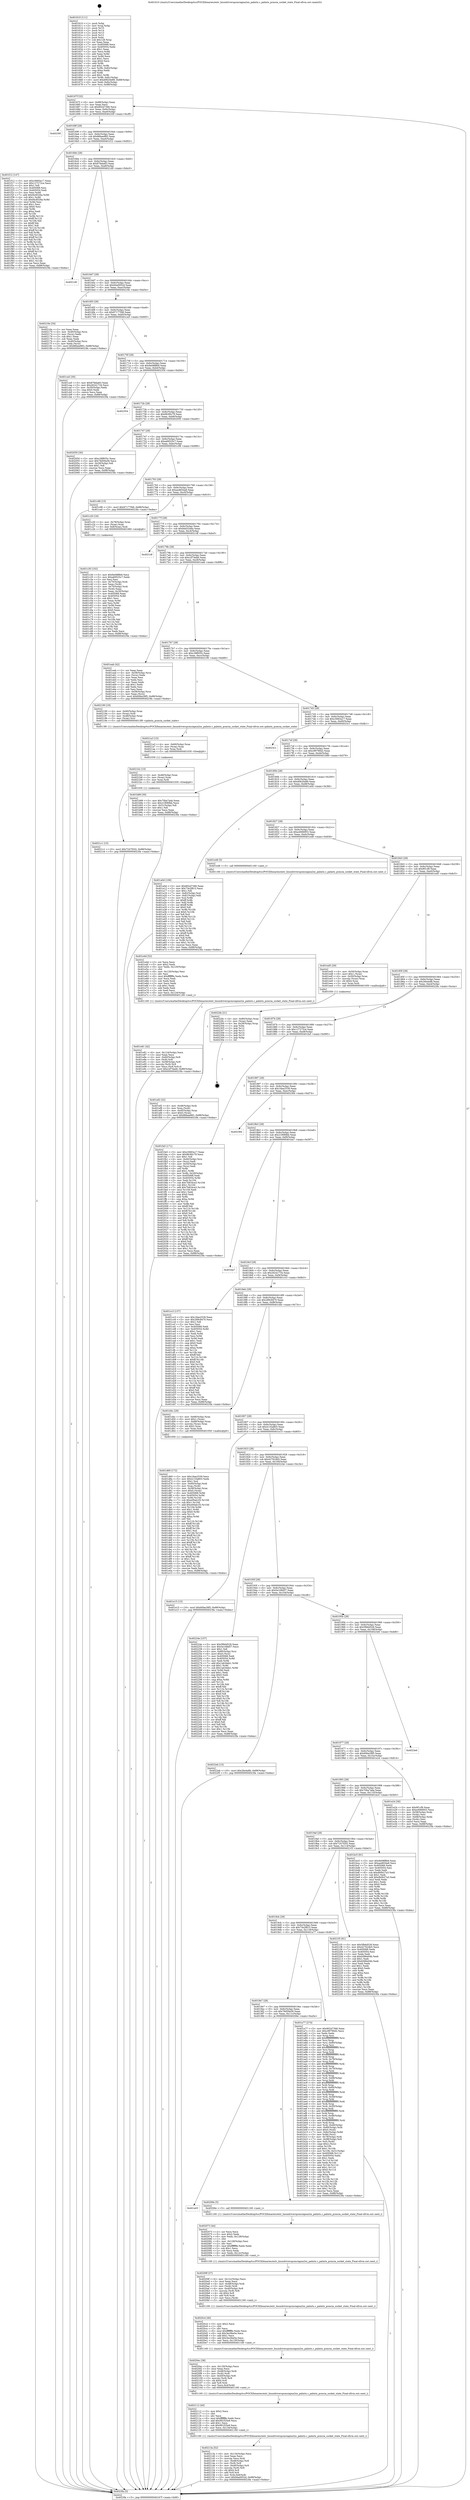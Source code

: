 digraph "0x401610" {
  label = "0x401610 (/mnt/c/Users/mathe/Desktop/tcc/POCII/binaries/extr_linuxdriverspcmciapxa2xx_palmtx.c_palmtx_pcmcia_socket_state_Final-ollvm.out::main(0))"
  labelloc = "t"
  node[shape=record]

  Entry [label="",width=0.3,height=0.3,shape=circle,fillcolor=black,style=filled]
  "0x40167f" [label="{
     0x40167f [32]\l
     | [instrs]\l
     &nbsp;&nbsp;0x40167f \<+6\>: mov -0x88(%rbp),%eax\l
     &nbsp;&nbsp;0x401685 \<+2\>: mov %eax,%ecx\l
     &nbsp;&nbsp;0x401687 \<+6\>: sub $0x802d7366,%ecx\l
     &nbsp;&nbsp;0x40168d \<+6\>: mov %eax,-0x9c(%rbp)\l
     &nbsp;&nbsp;0x401693 \<+6\>: mov %ecx,-0xa0(%rbp)\l
     &nbsp;&nbsp;0x401699 \<+6\>: je 000000000040230f \<main+0xcff\>\l
  }"]
  "0x40230f" [label="{
     0x40230f\l
  }", style=dashed]
  "0x40169f" [label="{
     0x40169f [28]\l
     | [instrs]\l
     &nbsp;&nbsp;0x40169f \<+5\>: jmp 00000000004016a4 \<main+0x94\>\l
     &nbsp;&nbsp;0x4016a4 \<+6\>: mov -0x9c(%rbp),%eax\l
     &nbsp;&nbsp;0x4016aa \<+5\>: sub $0x86bee883,%eax\l
     &nbsp;&nbsp;0x4016af \<+6\>: mov %eax,-0xa4(%rbp)\l
     &nbsp;&nbsp;0x4016b5 \<+6\>: je 0000000000401f12 \<main+0x902\>\l
  }"]
  Exit [label="",width=0.3,height=0.3,shape=circle,fillcolor=black,style=filled,peripheries=2]
  "0x401f12" [label="{
     0x401f12 [147]\l
     | [instrs]\l
     &nbsp;&nbsp;0x401f12 \<+5\>: mov $0xc5683a17,%eax\l
     &nbsp;&nbsp;0x401f17 \<+5\>: mov $0x127272ce,%ecx\l
     &nbsp;&nbsp;0x401f1c \<+2\>: mov $0x1,%dl\l
     &nbsp;&nbsp;0x401f1e \<+7\>: mov 0x405068,%esi\l
     &nbsp;&nbsp;0x401f25 \<+7\>: mov 0x405054,%edi\l
     &nbsp;&nbsp;0x401f2c \<+3\>: mov %esi,%r8d\l
     &nbsp;&nbsp;0x401f2f \<+7\>: add $0xf4c8526a,%r8d\l
     &nbsp;&nbsp;0x401f36 \<+4\>: sub $0x1,%r8d\l
     &nbsp;&nbsp;0x401f3a \<+7\>: sub $0xf4c8526a,%r8d\l
     &nbsp;&nbsp;0x401f41 \<+4\>: imul %r8d,%esi\l
     &nbsp;&nbsp;0x401f45 \<+3\>: and $0x1,%esi\l
     &nbsp;&nbsp;0x401f48 \<+3\>: cmp $0x0,%esi\l
     &nbsp;&nbsp;0x401f4b \<+4\>: sete %r9b\l
     &nbsp;&nbsp;0x401f4f \<+3\>: cmp $0xa,%edi\l
     &nbsp;&nbsp;0x401f52 \<+4\>: setl %r10b\l
     &nbsp;&nbsp;0x401f56 \<+3\>: mov %r9b,%r11b\l
     &nbsp;&nbsp;0x401f59 \<+4\>: xor $0xff,%r11b\l
     &nbsp;&nbsp;0x401f5d \<+3\>: mov %r10b,%bl\l
     &nbsp;&nbsp;0x401f60 \<+3\>: xor $0xff,%bl\l
     &nbsp;&nbsp;0x401f63 \<+3\>: xor $0x1,%dl\l
     &nbsp;&nbsp;0x401f66 \<+3\>: mov %r11b,%r14b\l
     &nbsp;&nbsp;0x401f69 \<+4\>: and $0xff,%r14b\l
     &nbsp;&nbsp;0x401f6d \<+3\>: and %dl,%r9b\l
     &nbsp;&nbsp;0x401f70 \<+3\>: mov %bl,%r15b\l
     &nbsp;&nbsp;0x401f73 \<+4\>: and $0xff,%r15b\l
     &nbsp;&nbsp;0x401f77 \<+3\>: and %dl,%r10b\l
     &nbsp;&nbsp;0x401f7a \<+3\>: or %r9b,%r14b\l
     &nbsp;&nbsp;0x401f7d \<+3\>: or %r10b,%r15b\l
     &nbsp;&nbsp;0x401f80 \<+3\>: xor %r15b,%r14b\l
     &nbsp;&nbsp;0x401f83 \<+3\>: or %bl,%r11b\l
     &nbsp;&nbsp;0x401f86 \<+4\>: xor $0xff,%r11b\l
     &nbsp;&nbsp;0x401f8a \<+3\>: or $0x1,%dl\l
     &nbsp;&nbsp;0x401f8d \<+3\>: and %dl,%r11b\l
     &nbsp;&nbsp;0x401f90 \<+3\>: or %r11b,%r14b\l
     &nbsp;&nbsp;0x401f93 \<+4\>: test $0x1,%r14b\l
     &nbsp;&nbsp;0x401f97 \<+3\>: cmovne %ecx,%eax\l
     &nbsp;&nbsp;0x401f9a \<+6\>: mov %eax,-0x88(%rbp)\l
     &nbsp;&nbsp;0x401fa0 \<+5\>: jmp 00000000004023fa \<main+0xdea\>\l
  }"]
  "0x4016bb" [label="{
     0x4016bb [28]\l
     | [instrs]\l
     &nbsp;&nbsp;0x4016bb \<+5\>: jmp 00000000004016c0 \<main+0xb0\>\l
     &nbsp;&nbsp;0x4016c0 \<+6\>: mov -0x9c(%rbp),%eax\l
     &nbsp;&nbsp;0x4016c6 \<+5\>: sub $0x87feba63,%eax\l
     &nbsp;&nbsp;0x4016cb \<+6\>: mov %eax,-0xa8(%rbp)\l
     &nbsp;&nbsp;0x4016d1 \<+6\>: je 00000000004021d0 \<main+0xbc0\>\l
  }"]
  "0x4021c1" [label="{
     0x4021c1 [15]\l
     | [instrs]\l
     &nbsp;&nbsp;0x4021c1 \<+10\>: movl $0x7247f202,-0x88(%rbp)\l
     &nbsp;&nbsp;0x4021cb \<+5\>: jmp 00000000004023fa \<main+0xdea\>\l
  }"]
  "0x4021d0" [label="{
     0x4021d0\l
  }", style=dashed]
  "0x4016d7" [label="{
     0x4016d7 [28]\l
     | [instrs]\l
     &nbsp;&nbsp;0x4016d7 \<+5\>: jmp 00000000004016dc \<main+0xcc\>\l
     &nbsp;&nbsp;0x4016dc \<+6\>: mov -0x9c(%rbp),%eax\l
     &nbsp;&nbsp;0x4016e2 \<+5\>: sub $0x94a0052d,%eax\l
     &nbsp;&nbsp;0x4016e7 \<+6\>: mov %eax,-0xac(%rbp)\l
     &nbsp;&nbsp;0x4016ed \<+6\>: je 000000000040216e \<main+0xb5e\>\l
  }"]
  "0x4021b2" [label="{
     0x4021b2 [15]\l
     | [instrs]\l
     &nbsp;&nbsp;0x4021b2 \<+4\>: mov -0x48(%rbp),%rax\l
     &nbsp;&nbsp;0x4021b6 \<+3\>: mov (%rax),%rax\l
     &nbsp;&nbsp;0x4021b9 \<+3\>: mov %rax,%rdi\l
     &nbsp;&nbsp;0x4021bc \<+5\>: call 0000000000401030 \<free@plt\>\l
     | [calls]\l
     &nbsp;&nbsp;0x401030 \{1\} (unknown)\l
  }"]
  "0x40216e" [label="{
     0x40216e [34]\l
     | [instrs]\l
     &nbsp;&nbsp;0x40216e \<+2\>: xor %eax,%eax\l
     &nbsp;&nbsp;0x402170 \<+4\>: mov -0x40(%rbp),%rcx\l
     &nbsp;&nbsp;0x402174 \<+2\>: mov (%rcx),%edx\l
     &nbsp;&nbsp;0x402176 \<+3\>: sub $0x1,%eax\l
     &nbsp;&nbsp;0x402179 \<+2\>: sub %eax,%edx\l
     &nbsp;&nbsp;0x40217b \<+4\>: mov -0x40(%rbp),%rcx\l
     &nbsp;&nbsp;0x40217f \<+2\>: mov %edx,(%rcx)\l
     &nbsp;&nbsp;0x402181 \<+10\>: movl $0x86bee883,-0x88(%rbp)\l
     &nbsp;&nbsp;0x40218b \<+5\>: jmp 00000000004023fa \<main+0xdea\>\l
  }"]
  "0x4016f3" [label="{
     0x4016f3 [28]\l
     | [instrs]\l
     &nbsp;&nbsp;0x4016f3 \<+5\>: jmp 00000000004016f8 \<main+0xe8\>\l
     &nbsp;&nbsp;0x4016f8 \<+6\>: mov -0x9c(%rbp),%eax\l
     &nbsp;&nbsp;0x4016fe \<+5\>: sub $0x97177f48,%eax\l
     &nbsp;&nbsp;0x401703 \<+6\>: mov %eax,-0xb0(%rbp)\l
     &nbsp;&nbsp;0x401709 \<+6\>: je 0000000000401ca5 \<main+0x695\>\l
  }"]
  "0x4021a3" [label="{
     0x4021a3 [15]\l
     | [instrs]\l
     &nbsp;&nbsp;0x4021a3 \<+4\>: mov -0x60(%rbp),%rax\l
     &nbsp;&nbsp;0x4021a7 \<+3\>: mov (%rax),%rax\l
     &nbsp;&nbsp;0x4021aa \<+3\>: mov %rax,%rdi\l
     &nbsp;&nbsp;0x4021ad \<+5\>: call 0000000000401030 \<free@plt\>\l
     | [calls]\l
     &nbsp;&nbsp;0x401030 \{1\} (unknown)\l
  }"]
  "0x401ca5" [label="{
     0x401ca5 [30]\l
     | [instrs]\l
     &nbsp;&nbsp;0x401ca5 \<+5\>: mov $0x87feba63,%eax\l
     &nbsp;&nbsp;0x401caa \<+5\>: mov $0x26241734,%ecx\l
     &nbsp;&nbsp;0x401caf \<+3\>: mov -0x30(%rbp),%edx\l
     &nbsp;&nbsp;0x401cb2 \<+3\>: cmp $0x0,%edx\l
     &nbsp;&nbsp;0x401cb5 \<+3\>: cmove %ecx,%eax\l
     &nbsp;&nbsp;0x401cb8 \<+6\>: mov %eax,-0x88(%rbp)\l
     &nbsp;&nbsp;0x401cbe \<+5\>: jmp 00000000004023fa \<main+0xdea\>\l
  }"]
  "0x40170f" [label="{
     0x40170f [28]\l
     | [instrs]\l
     &nbsp;&nbsp;0x40170f \<+5\>: jmp 0000000000401714 \<main+0x104\>\l
     &nbsp;&nbsp;0x401714 \<+6\>: mov -0x9c(%rbp),%eax\l
     &nbsp;&nbsp;0x40171a \<+5\>: sub $0x9e08f8b9,%eax\l
     &nbsp;&nbsp;0x40171f \<+6\>: mov %eax,-0xb4(%rbp)\l
     &nbsp;&nbsp;0x401725 \<+6\>: je 0000000000402354 \<main+0xd44\>\l
  }"]
  "0x40213a" [label="{
     0x40213a [52]\l
     | [instrs]\l
     &nbsp;&nbsp;0x40213a \<+6\>: mov -0x134(%rbp),%ecx\l
     &nbsp;&nbsp;0x402140 \<+3\>: imul %eax,%ecx\l
     &nbsp;&nbsp;0x402143 \<+3\>: movslq %ecx,%rdi\l
     &nbsp;&nbsp;0x402146 \<+4\>: mov -0x48(%rbp),%r8\l
     &nbsp;&nbsp;0x40214a \<+3\>: mov (%r8),%r8\l
     &nbsp;&nbsp;0x40214d \<+4\>: mov -0x40(%rbp),%r9\l
     &nbsp;&nbsp;0x402151 \<+3\>: movslq (%r9),%r9\l
     &nbsp;&nbsp;0x402154 \<+4\>: shl $0x4,%r9\l
     &nbsp;&nbsp;0x402158 \<+3\>: add %r9,%r8\l
     &nbsp;&nbsp;0x40215b \<+4\>: mov %rdi,0x8(%r8)\l
     &nbsp;&nbsp;0x40215f \<+10\>: movl $0x94a0052d,-0x88(%rbp)\l
     &nbsp;&nbsp;0x402169 \<+5\>: jmp 00000000004023fa \<main+0xdea\>\l
  }"]
  "0x402354" [label="{
     0x402354\l
  }", style=dashed]
  "0x40172b" [label="{
     0x40172b [28]\l
     | [instrs]\l
     &nbsp;&nbsp;0x40172b \<+5\>: jmp 0000000000401730 \<main+0x120\>\l
     &nbsp;&nbsp;0x401730 \<+6\>: mov -0x9c(%rbp),%eax\l
     &nbsp;&nbsp;0x401736 \<+5\>: sub $0x9fc90c79,%eax\l
     &nbsp;&nbsp;0x40173b \<+6\>: mov %eax,-0xb8(%rbp)\l
     &nbsp;&nbsp;0x401741 \<+6\>: je 0000000000402050 \<main+0xa40\>\l
  }"]
  "0x402112" [label="{
     0x402112 [40]\l
     | [instrs]\l
     &nbsp;&nbsp;0x402112 \<+5\>: mov $0x2,%ecx\l
     &nbsp;&nbsp;0x402117 \<+1\>: cltd\l
     &nbsp;&nbsp;0x402118 \<+2\>: idiv %ecx\l
     &nbsp;&nbsp;0x40211a \<+6\>: imul $0xfffffffe,%edx,%ecx\l
     &nbsp;&nbsp;0x402120 \<+6\>: add $0x991f25e8,%ecx\l
     &nbsp;&nbsp;0x402126 \<+3\>: add $0x1,%ecx\l
     &nbsp;&nbsp;0x402129 \<+6\>: sub $0x991f25e8,%ecx\l
     &nbsp;&nbsp;0x40212f \<+6\>: mov %ecx,-0x134(%rbp)\l
     &nbsp;&nbsp;0x402135 \<+5\>: call 0000000000401160 \<next_i\>\l
     | [calls]\l
     &nbsp;&nbsp;0x401160 \{1\} (/mnt/c/Users/mathe/Desktop/tcc/POCII/binaries/extr_linuxdriverspcmciapxa2xx_palmtx.c_palmtx_pcmcia_socket_state_Final-ollvm.out::next_i)\l
  }"]
  "0x402050" [label="{
     0x402050 [30]\l
     | [instrs]\l
     &nbsp;&nbsp;0x402050 \<+5\>: mov $0xc38f935c,%eax\l
     &nbsp;&nbsp;0x402055 \<+5\>: mov $0x78d59a56,%ecx\l
     &nbsp;&nbsp;0x40205a \<+3\>: mov -0x29(%rbp),%dl\l
     &nbsp;&nbsp;0x40205d \<+3\>: test $0x1,%dl\l
     &nbsp;&nbsp;0x402060 \<+3\>: cmovne %ecx,%eax\l
     &nbsp;&nbsp;0x402063 \<+6\>: mov %eax,-0x88(%rbp)\l
     &nbsp;&nbsp;0x402069 \<+5\>: jmp 00000000004023fa \<main+0xdea\>\l
  }"]
  "0x401747" [label="{
     0x401747 [28]\l
     | [instrs]\l
     &nbsp;&nbsp;0x401747 \<+5\>: jmp 000000000040174c \<main+0x13c\>\l
     &nbsp;&nbsp;0x40174c \<+6\>: mov -0x9c(%rbp),%eax\l
     &nbsp;&nbsp;0x401752 \<+5\>: sub $0xa69525c7,%eax\l
     &nbsp;&nbsp;0x401757 \<+6\>: mov %eax,-0xbc(%rbp)\l
     &nbsp;&nbsp;0x40175d \<+6\>: je 0000000000401c96 \<main+0x686\>\l
  }"]
  "0x4020ec" [label="{
     0x4020ec [38]\l
     | [instrs]\l
     &nbsp;&nbsp;0x4020ec \<+6\>: mov -0x130(%rbp),%ecx\l
     &nbsp;&nbsp;0x4020f2 \<+3\>: imul %eax,%ecx\l
     &nbsp;&nbsp;0x4020f5 \<+4\>: mov -0x48(%rbp),%rdi\l
     &nbsp;&nbsp;0x4020f9 \<+3\>: mov (%rdi),%rdi\l
     &nbsp;&nbsp;0x4020fc \<+4\>: mov -0x40(%rbp),%r8\l
     &nbsp;&nbsp;0x402100 \<+3\>: movslq (%r8),%r8\l
     &nbsp;&nbsp;0x402103 \<+4\>: shl $0x4,%r8\l
     &nbsp;&nbsp;0x402107 \<+3\>: add %r8,%rdi\l
     &nbsp;&nbsp;0x40210a \<+3\>: mov %ecx,0x4(%rdi)\l
     &nbsp;&nbsp;0x40210d \<+5\>: call 0000000000401160 \<next_i\>\l
     | [calls]\l
     &nbsp;&nbsp;0x401160 \{1\} (/mnt/c/Users/mathe/Desktop/tcc/POCII/binaries/extr_linuxdriverspcmciapxa2xx_palmtx.c_palmtx_pcmcia_socket_state_Final-ollvm.out::next_i)\l
  }"]
  "0x401c96" [label="{
     0x401c96 [15]\l
     | [instrs]\l
     &nbsp;&nbsp;0x401c96 \<+10\>: movl $0x97177f48,-0x88(%rbp)\l
     &nbsp;&nbsp;0x401ca0 \<+5\>: jmp 00000000004023fa \<main+0xdea\>\l
  }"]
  "0x401763" [label="{
     0x401763 [28]\l
     | [instrs]\l
     &nbsp;&nbsp;0x401763 \<+5\>: jmp 0000000000401768 \<main+0x158\>\l
     &nbsp;&nbsp;0x401768 \<+6\>: mov -0x9c(%rbp),%eax\l
     &nbsp;&nbsp;0x40176e \<+5\>: sub $0xaed654a8,%eax\l
     &nbsp;&nbsp;0x401773 \<+6\>: mov %eax,-0xc0(%rbp)\l
     &nbsp;&nbsp;0x401779 \<+6\>: je 0000000000401c20 \<main+0x610\>\l
  }"]
  "0x4020c4" [label="{
     0x4020c4 [40]\l
     | [instrs]\l
     &nbsp;&nbsp;0x4020c4 \<+5\>: mov $0x2,%ecx\l
     &nbsp;&nbsp;0x4020c9 \<+1\>: cltd\l
     &nbsp;&nbsp;0x4020ca \<+2\>: idiv %ecx\l
     &nbsp;&nbsp;0x4020cc \<+6\>: imul $0xfffffffe,%edx,%ecx\l
     &nbsp;&nbsp;0x4020d2 \<+6\>: sub $0x3ec0be5e,%ecx\l
     &nbsp;&nbsp;0x4020d8 \<+3\>: add $0x1,%ecx\l
     &nbsp;&nbsp;0x4020db \<+6\>: add $0x3ec0be5e,%ecx\l
     &nbsp;&nbsp;0x4020e1 \<+6\>: mov %ecx,-0x130(%rbp)\l
     &nbsp;&nbsp;0x4020e7 \<+5\>: call 0000000000401160 \<next_i\>\l
     | [calls]\l
     &nbsp;&nbsp;0x401160 \{1\} (/mnt/c/Users/mathe/Desktop/tcc/POCII/binaries/extr_linuxdriverspcmciapxa2xx_palmtx.c_palmtx_pcmcia_socket_state_Final-ollvm.out::next_i)\l
  }"]
  "0x401c20" [label="{
     0x401c20 [16]\l
     | [instrs]\l
     &nbsp;&nbsp;0x401c20 \<+4\>: mov -0x78(%rbp),%rax\l
     &nbsp;&nbsp;0x401c24 \<+3\>: mov (%rax),%rax\l
     &nbsp;&nbsp;0x401c27 \<+4\>: mov 0x8(%rax),%rdi\l
     &nbsp;&nbsp;0x401c2b \<+5\>: call 0000000000401060 \<atoi@plt\>\l
     | [calls]\l
     &nbsp;&nbsp;0x401060 \{1\} (unknown)\l
  }"]
  "0x40177f" [label="{
     0x40177f [28]\l
     | [instrs]\l
     &nbsp;&nbsp;0x40177f \<+5\>: jmp 0000000000401784 \<main+0x174\>\l
     &nbsp;&nbsp;0x401784 \<+6\>: mov -0x9c(%rbp),%eax\l
     &nbsp;&nbsp;0x40178a \<+5\>: sub $0xbbd32a6a,%eax\l
     &nbsp;&nbsp;0x40178f \<+6\>: mov %eax,-0xc4(%rbp)\l
     &nbsp;&nbsp;0x401795 \<+6\>: je 00000000004021df \<main+0xbcf\>\l
  }"]
  "0x40209f" [label="{
     0x40209f [37]\l
     | [instrs]\l
     &nbsp;&nbsp;0x40209f \<+6\>: mov -0x12c(%rbp),%ecx\l
     &nbsp;&nbsp;0x4020a5 \<+3\>: imul %eax,%ecx\l
     &nbsp;&nbsp;0x4020a8 \<+4\>: mov -0x48(%rbp),%rdi\l
     &nbsp;&nbsp;0x4020ac \<+3\>: mov (%rdi),%rdi\l
     &nbsp;&nbsp;0x4020af \<+4\>: mov -0x40(%rbp),%r8\l
     &nbsp;&nbsp;0x4020b3 \<+3\>: movslq (%r8),%r8\l
     &nbsp;&nbsp;0x4020b6 \<+4\>: shl $0x4,%r8\l
     &nbsp;&nbsp;0x4020ba \<+3\>: add %r8,%rdi\l
     &nbsp;&nbsp;0x4020bd \<+2\>: mov %ecx,(%rdi)\l
     &nbsp;&nbsp;0x4020bf \<+5\>: call 0000000000401160 \<next_i\>\l
     | [calls]\l
     &nbsp;&nbsp;0x401160 \{1\} (/mnt/c/Users/mathe/Desktop/tcc/POCII/binaries/extr_linuxdriverspcmciapxa2xx_palmtx.c_palmtx_pcmcia_socket_state_Final-ollvm.out::next_i)\l
  }"]
  "0x4021df" [label="{
     0x4021df\l
  }", style=dashed]
  "0x40179b" [label="{
     0x40179b [28]\l
     | [instrs]\l
     &nbsp;&nbsp;0x40179b \<+5\>: jmp 00000000004017a0 \<main+0x190\>\l
     &nbsp;&nbsp;0x4017a0 \<+6\>: mov -0x9c(%rbp),%eax\l
     &nbsp;&nbsp;0x4017a6 \<+5\>: sub $0xc2f74ab6,%eax\l
     &nbsp;&nbsp;0x4017ab \<+6\>: mov %eax,-0xc8(%rbp)\l
     &nbsp;&nbsp;0x4017b1 \<+6\>: je 0000000000401eab \<main+0x89b\>\l
  }"]
  "0x402073" [label="{
     0x402073 [44]\l
     | [instrs]\l
     &nbsp;&nbsp;0x402073 \<+2\>: xor %ecx,%ecx\l
     &nbsp;&nbsp;0x402075 \<+5\>: mov $0x2,%edx\l
     &nbsp;&nbsp;0x40207a \<+6\>: mov %edx,-0x128(%rbp)\l
     &nbsp;&nbsp;0x402080 \<+1\>: cltd\l
     &nbsp;&nbsp;0x402081 \<+6\>: mov -0x128(%rbp),%esi\l
     &nbsp;&nbsp;0x402087 \<+2\>: idiv %esi\l
     &nbsp;&nbsp;0x402089 \<+6\>: imul $0xfffffffe,%edx,%edx\l
     &nbsp;&nbsp;0x40208f \<+3\>: sub $0x1,%ecx\l
     &nbsp;&nbsp;0x402092 \<+2\>: sub %ecx,%edx\l
     &nbsp;&nbsp;0x402094 \<+6\>: mov %edx,-0x12c(%rbp)\l
     &nbsp;&nbsp;0x40209a \<+5\>: call 0000000000401160 \<next_i\>\l
     | [calls]\l
     &nbsp;&nbsp;0x401160 \{1\} (/mnt/c/Users/mathe/Desktop/tcc/POCII/binaries/extr_linuxdriverspcmciapxa2xx_palmtx.c_palmtx_pcmcia_socket_state_Final-ollvm.out::next_i)\l
  }"]
  "0x401eab" [label="{
     0x401eab [42]\l
     | [instrs]\l
     &nbsp;&nbsp;0x401eab \<+2\>: xor %eax,%eax\l
     &nbsp;&nbsp;0x401ead \<+4\>: mov -0x58(%rbp),%rcx\l
     &nbsp;&nbsp;0x401eb1 \<+2\>: mov (%rcx),%edx\l
     &nbsp;&nbsp;0x401eb3 \<+2\>: mov %eax,%esi\l
     &nbsp;&nbsp;0x401eb5 \<+2\>: sub %edx,%esi\l
     &nbsp;&nbsp;0x401eb7 \<+2\>: mov %eax,%edx\l
     &nbsp;&nbsp;0x401eb9 \<+3\>: sub $0x1,%edx\l
     &nbsp;&nbsp;0x401ebc \<+2\>: add %edx,%esi\l
     &nbsp;&nbsp;0x401ebe \<+2\>: sub %esi,%eax\l
     &nbsp;&nbsp;0x401ec0 \<+4\>: mov -0x58(%rbp),%rcx\l
     &nbsp;&nbsp;0x401ec4 \<+2\>: mov %eax,(%rcx)\l
     &nbsp;&nbsp;0x401ec6 \<+10\>: movl $0x60be28f5,-0x88(%rbp)\l
     &nbsp;&nbsp;0x401ed0 \<+5\>: jmp 00000000004023fa \<main+0xdea\>\l
  }"]
  "0x4017b7" [label="{
     0x4017b7 [28]\l
     | [instrs]\l
     &nbsp;&nbsp;0x4017b7 \<+5\>: jmp 00000000004017bc \<main+0x1ac\>\l
     &nbsp;&nbsp;0x4017bc \<+6\>: mov -0x9c(%rbp),%eax\l
     &nbsp;&nbsp;0x4017c2 \<+5\>: sub $0xc38f935c,%eax\l
     &nbsp;&nbsp;0x4017c7 \<+6\>: mov %eax,-0xcc(%rbp)\l
     &nbsp;&nbsp;0x4017cd \<+6\>: je 0000000000402190 \<main+0xb80\>\l
  }"]
  "0x401a03" [label="{
     0x401a03\l
  }", style=dashed]
  "0x402190" [label="{
     0x402190 [19]\l
     | [instrs]\l
     &nbsp;&nbsp;0x402190 \<+4\>: mov -0x60(%rbp),%rax\l
     &nbsp;&nbsp;0x402194 \<+3\>: mov (%rax),%rdi\l
     &nbsp;&nbsp;0x402197 \<+4\>: mov -0x48(%rbp),%rax\l
     &nbsp;&nbsp;0x40219b \<+3\>: mov (%rax),%rsi\l
     &nbsp;&nbsp;0x40219e \<+5\>: call 00000000004013f0 \<palmtx_pcmcia_socket_state\>\l
     | [calls]\l
     &nbsp;&nbsp;0x4013f0 \{1\} (/mnt/c/Users/mathe/Desktop/tcc/POCII/binaries/extr_linuxdriverspcmciapxa2xx_palmtx.c_palmtx_pcmcia_socket_state_Final-ollvm.out::palmtx_pcmcia_socket_state)\l
  }"]
  "0x4017d3" [label="{
     0x4017d3 [28]\l
     | [instrs]\l
     &nbsp;&nbsp;0x4017d3 \<+5\>: jmp 00000000004017d8 \<main+0x1c8\>\l
     &nbsp;&nbsp;0x4017d8 \<+6\>: mov -0x9c(%rbp),%eax\l
     &nbsp;&nbsp;0x4017de \<+5\>: sub $0xc5683a17,%eax\l
     &nbsp;&nbsp;0x4017e3 \<+6\>: mov %eax,-0xd0(%rbp)\l
     &nbsp;&nbsp;0x4017e9 \<+6\>: je 00000000004023c1 \<main+0xdb1\>\l
  }"]
  "0x40206e" [label="{
     0x40206e [5]\l
     | [instrs]\l
     &nbsp;&nbsp;0x40206e \<+5\>: call 0000000000401160 \<next_i\>\l
     | [calls]\l
     &nbsp;&nbsp;0x401160 \{1\} (/mnt/c/Users/mathe/Desktop/tcc/POCII/binaries/extr_linuxdriverspcmciapxa2xx_palmtx.c_palmtx_pcmcia_socket_state_Final-ollvm.out::next_i)\l
  }"]
  "0x4023c1" [label="{
     0x4023c1\l
  }", style=dashed]
  "0x4017ef" [label="{
     0x4017ef [28]\l
     | [instrs]\l
     &nbsp;&nbsp;0x4017ef \<+5\>: jmp 00000000004017f4 \<main+0x1e4\>\l
     &nbsp;&nbsp;0x4017f4 \<+6\>: mov -0x9c(%rbp),%eax\l
     &nbsp;&nbsp;0x4017fa \<+5\>: sub $0xc99790d2,%eax\l
     &nbsp;&nbsp;0x4017ff \<+6\>: mov %eax,-0xd4(%rbp)\l
     &nbsp;&nbsp;0x401805 \<+6\>: je 0000000000401b89 \<main+0x579\>\l
  }"]
  "0x401ef2" [label="{
     0x401ef2 [32]\l
     | [instrs]\l
     &nbsp;&nbsp;0x401ef2 \<+4\>: mov -0x48(%rbp),%rdi\l
     &nbsp;&nbsp;0x401ef6 \<+3\>: mov %rax,(%rdi)\l
     &nbsp;&nbsp;0x401ef9 \<+4\>: mov -0x40(%rbp),%rax\l
     &nbsp;&nbsp;0x401efd \<+6\>: movl $0x0,(%rax)\l
     &nbsp;&nbsp;0x401f03 \<+10\>: movl $0x86bee883,-0x88(%rbp)\l
     &nbsp;&nbsp;0x401f0d \<+5\>: jmp 00000000004023fa \<main+0xdea\>\l
  }"]
  "0x401b89" [label="{
     0x401b89 [30]\l
     | [instrs]\l
     &nbsp;&nbsp;0x401b89 \<+5\>: mov $0x70ba7ada,%eax\l
     &nbsp;&nbsp;0x401b8e \<+5\>: mov $0x21f089bb,%ecx\l
     &nbsp;&nbsp;0x401b93 \<+3\>: mov -0x31(%rbp),%dl\l
     &nbsp;&nbsp;0x401b96 \<+3\>: test $0x1,%dl\l
     &nbsp;&nbsp;0x401b99 \<+3\>: cmovne %ecx,%eax\l
     &nbsp;&nbsp;0x401b9c \<+6\>: mov %eax,-0x88(%rbp)\l
     &nbsp;&nbsp;0x401ba2 \<+5\>: jmp 00000000004023fa \<main+0xdea\>\l
  }"]
  "0x40180b" [label="{
     0x40180b [28]\l
     | [instrs]\l
     &nbsp;&nbsp;0x40180b \<+5\>: jmp 0000000000401810 \<main+0x200\>\l
     &nbsp;&nbsp;0x401810 \<+6\>: mov -0x9c(%rbp),%eax\l
     &nbsp;&nbsp;0x401816 \<+5\>: sub $0xd0620e89,%eax\l
     &nbsp;&nbsp;0x40181b \<+6\>: mov %eax,-0xd8(%rbp)\l
     &nbsp;&nbsp;0x401821 \<+6\>: je 0000000000401a0d \<main+0x3fd\>\l
  }"]
  "0x401e81" [label="{
     0x401e81 [42]\l
     | [instrs]\l
     &nbsp;&nbsp;0x401e81 \<+6\>: mov -0x124(%rbp),%ecx\l
     &nbsp;&nbsp;0x401e87 \<+3\>: imul %eax,%ecx\l
     &nbsp;&nbsp;0x401e8a \<+4\>: mov -0x60(%rbp),%r8\l
     &nbsp;&nbsp;0x401e8e \<+3\>: mov (%r8),%r8\l
     &nbsp;&nbsp;0x401e91 \<+4\>: mov -0x58(%rbp),%r9\l
     &nbsp;&nbsp;0x401e95 \<+3\>: movslq (%r9),%r9\l
     &nbsp;&nbsp;0x401e98 \<+4\>: mov %ecx,(%r8,%r9,4)\l
     &nbsp;&nbsp;0x401e9c \<+10\>: movl $0xc2f74ab6,-0x88(%rbp)\l
     &nbsp;&nbsp;0x401ea6 \<+5\>: jmp 00000000004023fa \<main+0xdea\>\l
  }"]
  "0x401a0d" [label="{
     0x401a0d [106]\l
     | [instrs]\l
     &nbsp;&nbsp;0x401a0d \<+5\>: mov $0x802d7366,%eax\l
     &nbsp;&nbsp;0x401a12 \<+5\>: mov $0x73e2f815,%ecx\l
     &nbsp;&nbsp;0x401a17 \<+2\>: mov $0x1,%dl\l
     &nbsp;&nbsp;0x401a19 \<+7\>: mov -0x82(%rbp),%sil\l
     &nbsp;&nbsp;0x401a20 \<+7\>: mov -0x81(%rbp),%dil\l
     &nbsp;&nbsp;0x401a27 \<+3\>: mov %sil,%r8b\l
     &nbsp;&nbsp;0x401a2a \<+4\>: xor $0xff,%r8b\l
     &nbsp;&nbsp;0x401a2e \<+3\>: mov %dil,%r9b\l
     &nbsp;&nbsp;0x401a31 \<+4\>: xor $0xff,%r9b\l
     &nbsp;&nbsp;0x401a35 \<+3\>: xor $0x0,%dl\l
     &nbsp;&nbsp;0x401a38 \<+3\>: mov %r8b,%r10b\l
     &nbsp;&nbsp;0x401a3b \<+4\>: and $0x0,%r10b\l
     &nbsp;&nbsp;0x401a3f \<+3\>: and %dl,%sil\l
     &nbsp;&nbsp;0x401a42 \<+3\>: mov %r9b,%r11b\l
     &nbsp;&nbsp;0x401a45 \<+4\>: and $0x0,%r11b\l
     &nbsp;&nbsp;0x401a49 \<+3\>: and %dl,%dil\l
     &nbsp;&nbsp;0x401a4c \<+3\>: or %sil,%r10b\l
     &nbsp;&nbsp;0x401a4f \<+3\>: or %dil,%r11b\l
     &nbsp;&nbsp;0x401a52 \<+3\>: xor %r11b,%r10b\l
     &nbsp;&nbsp;0x401a55 \<+3\>: or %r9b,%r8b\l
     &nbsp;&nbsp;0x401a58 \<+4\>: xor $0xff,%r8b\l
     &nbsp;&nbsp;0x401a5c \<+3\>: or $0x0,%dl\l
     &nbsp;&nbsp;0x401a5f \<+3\>: and %dl,%r8b\l
     &nbsp;&nbsp;0x401a62 \<+3\>: or %r8b,%r10b\l
     &nbsp;&nbsp;0x401a65 \<+4\>: test $0x1,%r10b\l
     &nbsp;&nbsp;0x401a69 \<+3\>: cmovne %ecx,%eax\l
     &nbsp;&nbsp;0x401a6c \<+6\>: mov %eax,-0x88(%rbp)\l
     &nbsp;&nbsp;0x401a72 \<+5\>: jmp 00000000004023fa \<main+0xdea\>\l
  }"]
  "0x401827" [label="{
     0x401827 [28]\l
     | [instrs]\l
     &nbsp;&nbsp;0x401827 \<+5\>: jmp 000000000040182c \<main+0x21c\>\l
     &nbsp;&nbsp;0x40182c \<+6\>: mov -0x9c(%rbp),%eax\l
     &nbsp;&nbsp;0x401832 \<+5\>: sub $0xe4066953,%eax\l
     &nbsp;&nbsp;0x401837 \<+6\>: mov %eax,-0xdc(%rbp)\l
     &nbsp;&nbsp;0x40183d \<+6\>: je 0000000000401e48 \<main+0x838\>\l
  }"]
  "0x4023fa" [label="{
     0x4023fa [5]\l
     | [instrs]\l
     &nbsp;&nbsp;0x4023fa \<+5\>: jmp 000000000040167f \<main+0x6f\>\l
  }"]
  "0x401610" [label="{
     0x401610 [111]\l
     | [instrs]\l
     &nbsp;&nbsp;0x401610 \<+1\>: push %rbp\l
     &nbsp;&nbsp;0x401611 \<+3\>: mov %rsp,%rbp\l
     &nbsp;&nbsp;0x401614 \<+2\>: push %r15\l
     &nbsp;&nbsp;0x401616 \<+2\>: push %r14\l
     &nbsp;&nbsp;0x401618 \<+2\>: push %r13\l
     &nbsp;&nbsp;0x40161a \<+2\>: push %r12\l
     &nbsp;&nbsp;0x40161c \<+1\>: push %rbx\l
     &nbsp;&nbsp;0x40161d \<+7\>: sub $0x128,%rsp\l
     &nbsp;&nbsp;0x401624 \<+2\>: xor %eax,%eax\l
     &nbsp;&nbsp;0x401626 \<+7\>: mov 0x405068,%ecx\l
     &nbsp;&nbsp;0x40162d \<+7\>: mov 0x405054,%edx\l
     &nbsp;&nbsp;0x401634 \<+3\>: sub $0x1,%eax\l
     &nbsp;&nbsp;0x401637 \<+3\>: mov %ecx,%r8d\l
     &nbsp;&nbsp;0x40163a \<+3\>: add %eax,%r8d\l
     &nbsp;&nbsp;0x40163d \<+4\>: imul %r8d,%ecx\l
     &nbsp;&nbsp;0x401641 \<+3\>: and $0x1,%ecx\l
     &nbsp;&nbsp;0x401644 \<+3\>: cmp $0x0,%ecx\l
     &nbsp;&nbsp;0x401647 \<+4\>: sete %r9b\l
     &nbsp;&nbsp;0x40164b \<+4\>: and $0x1,%r9b\l
     &nbsp;&nbsp;0x40164f \<+7\>: mov %r9b,-0x82(%rbp)\l
     &nbsp;&nbsp;0x401656 \<+3\>: cmp $0xa,%edx\l
     &nbsp;&nbsp;0x401659 \<+4\>: setl %r9b\l
     &nbsp;&nbsp;0x40165d \<+4\>: and $0x1,%r9b\l
     &nbsp;&nbsp;0x401661 \<+7\>: mov %r9b,-0x81(%rbp)\l
     &nbsp;&nbsp;0x401668 \<+10\>: movl $0xd0620e89,-0x88(%rbp)\l
     &nbsp;&nbsp;0x401672 \<+6\>: mov %edi,-0x8c(%rbp)\l
     &nbsp;&nbsp;0x401678 \<+7\>: mov %rsi,-0x98(%rbp)\l
  }"]
  "0x401e4d" [label="{
     0x401e4d [52]\l
     | [instrs]\l
     &nbsp;&nbsp;0x401e4d \<+2\>: xor %ecx,%ecx\l
     &nbsp;&nbsp;0x401e4f \<+5\>: mov $0x2,%edx\l
     &nbsp;&nbsp;0x401e54 \<+6\>: mov %edx,-0x120(%rbp)\l
     &nbsp;&nbsp;0x401e5a \<+1\>: cltd\l
     &nbsp;&nbsp;0x401e5b \<+6\>: mov -0x120(%rbp),%esi\l
     &nbsp;&nbsp;0x401e61 \<+2\>: idiv %esi\l
     &nbsp;&nbsp;0x401e63 \<+6\>: imul $0xfffffffe,%edx,%edx\l
     &nbsp;&nbsp;0x401e69 \<+2\>: mov %ecx,%edi\l
     &nbsp;&nbsp;0x401e6b \<+2\>: sub %edx,%edi\l
     &nbsp;&nbsp;0x401e6d \<+2\>: mov %ecx,%edx\l
     &nbsp;&nbsp;0x401e6f \<+3\>: sub $0x1,%edx\l
     &nbsp;&nbsp;0x401e72 \<+2\>: add %edx,%edi\l
     &nbsp;&nbsp;0x401e74 \<+2\>: sub %edi,%ecx\l
     &nbsp;&nbsp;0x401e76 \<+6\>: mov %ecx,-0x124(%rbp)\l
     &nbsp;&nbsp;0x401e7c \<+5\>: call 0000000000401160 \<next_i\>\l
     | [calls]\l
     &nbsp;&nbsp;0x401160 \{1\} (/mnt/c/Users/mathe/Desktop/tcc/POCII/binaries/extr_linuxdriverspcmciapxa2xx_palmtx.c_palmtx_pcmcia_socket_state_Final-ollvm.out::next_i)\l
  }"]
  "0x401e48" [label="{
     0x401e48 [5]\l
     | [instrs]\l
     &nbsp;&nbsp;0x401e48 \<+5\>: call 0000000000401160 \<next_i\>\l
     | [calls]\l
     &nbsp;&nbsp;0x401160 \{1\} (/mnt/c/Users/mathe/Desktop/tcc/POCII/binaries/extr_linuxdriverspcmciapxa2xx_palmtx.c_palmtx_pcmcia_socket_state_Final-ollvm.out::next_i)\l
  }"]
  "0x401843" [label="{
     0x401843 [28]\l
     | [instrs]\l
     &nbsp;&nbsp;0x401843 \<+5\>: jmp 0000000000401848 \<main+0x238\>\l
     &nbsp;&nbsp;0x401848 \<+6\>: mov -0x9c(%rbp),%eax\l
     &nbsp;&nbsp;0x40184e \<+5\>: sub $0x9f1cf9,%eax\l
     &nbsp;&nbsp;0x401853 \<+6\>: mov %eax,-0xe0(%rbp)\l
     &nbsp;&nbsp;0x401859 \<+6\>: je 0000000000401ed5 \<main+0x8c5\>\l
  }"]
  "0x401d69" [label="{
     0x401d69 [172]\l
     | [instrs]\l
     &nbsp;&nbsp;0x401d69 \<+5\>: mov $0x18ae2539,%ecx\l
     &nbsp;&nbsp;0x401d6e \<+5\>: mov $0x4133a803,%edx\l
     &nbsp;&nbsp;0x401d73 \<+3\>: mov $0x1,%sil\l
     &nbsp;&nbsp;0x401d76 \<+4\>: mov -0x60(%rbp),%rdi\l
     &nbsp;&nbsp;0x401d7a \<+3\>: mov %rax,(%rdi)\l
     &nbsp;&nbsp;0x401d7d \<+4\>: mov -0x58(%rbp),%rax\l
     &nbsp;&nbsp;0x401d81 \<+6\>: movl $0x0,(%rax)\l
     &nbsp;&nbsp;0x401d87 \<+8\>: mov 0x405068,%r8d\l
     &nbsp;&nbsp;0x401d8f \<+8\>: mov 0x405054,%r9d\l
     &nbsp;&nbsp;0x401d97 \<+3\>: mov %r8d,%r10d\l
     &nbsp;&nbsp;0x401d9a \<+7\>: sub $0xe00ab1f3,%r10d\l
     &nbsp;&nbsp;0x401da1 \<+4\>: sub $0x1,%r10d\l
     &nbsp;&nbsp;0x401da5 \<+7\>: add $0xe00ab1f3,%r10d\l
     &nbsp;&nbsp;0x401dac \<+4\>: imul %r10d,%r8d\l
     &nbsp;&nbsp;0x401db0 \<+4\>: and $0x1,%r8d\l
     &nbsp;&nbsp;0x401db4 \<+4\>: cmp $0x0,%r8d\l
     &nbsp;&nbsp;0x401db8 \<+4\>: sete %r11b\l
     &nbsp;&nbsp;0x401dbc \<+4\>: cmp $0xa,%r9d\l
     &nbsp;&nbsp;0x401dc0 \<+3\>: setl %bl\l
     &nbsp;&nbsp;0x401dc3 \<+3\>: mov %r11b,%r14b\l
     &nbsp;&nbsp;0x401dc6 \<+4\>: xor $0xff,%r14b\l
     &nbsp;&nbsp;0x401dca \<+3\>: mov %bl,%r15b\l
     &nbsp;&nbsp;0x401dcd \<+4\>: xor $0xff,%r15b\l
     &nbsp;&nbsp;0x401dd1 \<+4\>: xor $0x1,%sil\l
     &nbsp;&nbsp;0x401dd5 \<+3\>: mov %r14b,%r12b\l
     &nbsp;&nbsp;0x401dd8 \<+4\>: and $0xff,%r12b\l
     &nbsp;&nbsp;0x401ddc \<+3\>: and %sil,%r11b\l
     &nbsp;&nbsp;0x401ddf \<+3\>: mov %r15b,%r13b\l
     &nbsp;&nbsp;0x401de2 \<+4\>: and $0xff,%r13b\l
     &nbsp;&nbsp;0x401de6 \<+3\>: and %sil,%bl\l
     &nbsp;&nbsp;0x401de9 \<+3\>: or %r11b,%r12b\l
     &nbsp;&nbsp;0x401dec \<+3\>: or %bl,%r13b\l
     &nbsp;&nbsp;0x401def \<+3\>: xor %r13b,%r12b\l
     &nbsp;&nbsp;0x401df2 \<+3\>: or %r15b,%r14b\l
     &nbsp;&nbsp;0x401df5 \<+4\>: xor $0xff,%r14b\l
     &nbsp;&nbsp;0x401df9 \<+4\>: or $0x1,%sil\l
     &nbsp;&nbsp;0x401dfd \<+3\>: and %sil,%r14b\l
     &nbsp;&nbsp;0x401e00 \<+3\>: or %r14b,%r12b\l
     &nbsp;&nbsp;0x401e03 \<+4\>: test $0x1,%r12b\l
     &nbsp;&nbsp;0x401e07 \<+3\>: cmovne %edx,%ecx\l
     &nbsp;&nbsp;0x401e0a \<+6\>: mov %ecx,-0x88(%rbp)\l
     &nbsp;&nbsp;0x401e10 \<+5\>: jmp 00000000004023fa \<main+0xdea\>\l
  }"]
  "0x401ed5" [label="{
     0x401ed5 [29]\l
     | [instrs]\l
     &nbsp;&nbsp;0x401ed5 \<+4\>: mov -0x50(%rbp),%rax\l
     &nbsp;&nbsp;0x401ed9 \<+6\>: movl $0x1,(%rax)\l
     &nbsp;&nbsp;0x401edf \<+4\>: mov -0x50(%rbp),%rax\l
     &nbsp;&nbsp;0x401ee3 \<+3\>: movslq (%rax),%rax\l
     &nbsp;&nbsp;0x401ee6 \<+4\>: shl $0x4,%rax\l
     &nbsp;&nbsp;0x401eea \<+3\>: mov %rax,%rdi\l
     &nbsp;&nbsp;0x401eed \<+5\>: call 0000000000401050 \<malloc@plt\>\l
     | [calls]\l
     &nbsp;&nbsp;0x401050 \{1\} (unknown)\l
  }"]
  "0x40185f" [label="{
     0x40185f [28]\l
     | [instrs]\l
     &nbsp;&nbsp;0x40185f \<+5\>: jmp 0000000000401864 \<main+0x254\>\l
     &nbsp;&nbsp;0x401864 \<+6\>: mov -0x9c(%rbp),%eax\l
     &nbsp;&nbsp;0x40186a \<+5\>: sub $0x26e4a8b,%eax\l
     &nbsp;&nbsp;0x40186f \<+6\>: mov %eax,-0xe4(%rbp)\l
     &nbsp;&nbsp;0x401875 \<+6\>: je 00000000004022fa \<main+0xcea\>\l
  }"]
  "0x401c30" [label="{
     0x401c30 [102]\l
     | [instrs]\l
     &nbsp;&nbsp;0x401c30 \<+5\>: mov $0x9e08f8b9,%ecx\l
     &nbsp;&nbsp;0x401c35 \<+5\>: mov $0xa69525c7,%edx\l
     &nbsp;&nbsp;0x401c3a \<+2\>: xor %esi,%esi\l
     &nbsp;&nbsp;0x401c3c \<+4\>: mov -0x70(%rbp),%rdi\l
     &nbsp;&nbsp;0x401c40 \<+2\>: mov %eax,(%rdi)\l
     &nbsp;&nbsp;0x401c42 \<+4\>: mov -0x70(%rbp),%rdi\l
     &nbsp;&nbsp;0x401c46 \<+2\>: mov (%rdi),%eax\l
     &nbsp;&nbsp;0x401c48 \<+3\>: mov %eax,-0x30(%rbp)\l
     &nbsp;&nbsp;0x401c4b \<+7\>: mov 0x405068,%eax\l
     &nbsp;&nbsp;0x401c52 \<+8\>: mov 0x405054,%r8d\l
     &nbsp;&nbsp;0x401c5a \<+3\>: sub $0x1,%esi\l
     &nbsp;&nbsp;0x401c5d \<+3\>: mov %eax,%r9d\l
     &nbsp;&nbsp;0x401c60 \<+3\>: add %esi,%r9d\l
     &nbsp;&nbsp;0x401c63 \<+4\>: imul %r9d,%eax\l
     &nbsp;&nbsp;0x401c67 \<+3\>: and $0x1,%eax\l
     &nbsp;&nbsp;0x401c6a \<+3\>: cmp $0x0,%eax\l
     &nbsp;&nbsp;0x401c6d \<+4\>: sete %r10b\l
     &nbsp;&nbsp;0x401c71 \<+4\>: cmp $0xa,%r8d\l
     &nbsp;&nbsp;0x401c75 \<+4\>: setl %r11b\l
     &nbsp;&nbsp;0x401c79 \<+3\>: mov %r10b,%bl\l
     &nbsp;&nbsp;0x401c7c \<+3\>: and %r11b,%bl\l
     &nbsp;&nbsp;0x401c7f \<+3\>: xor %r11b,%r10b\l
     &nbsp;&nbsp;0x401c82 \<+3\>: or %r10b,%bl\l
     &nbsp;&nbsp;0x401c85 \<+3\>: test $0x1,%bl\l
     &nbsp;&nbsp;0x401c88 \<+3\>: cmovne %edx,%ecx\l
     &nbsp;&nbsp;0x401c8b \<+6\>: mov %ecx,-0x88(%rbp)\l
     &nbsp;&nbsp;0x401c91 \<+5\>: jmp 00000000004023fa \<main+0xdea\>\l
  }"]
  "0x4022fa" [label="{
     0x4022fa [21]\l
     | [instrs]\l
     &nbsp;&nbsp;0x4022fa \<+4\>: mov -0x80(%rbp),%rax\l
     &nbsp;&nbsp;0x4022fe \<+2\>: mov (%rax),%eax\l
     &nbsp;&nbsp;0x402300 \<+4\>: lea -0x28(%rbp),%rsp\l
     &nbsp;&nbsp;0x402304 \<+1\>: pop %rbx\l
     &nbsp;&nbsp;0x402305 \<+2\>: pop %r12\l
     &nbsp;&nbsp;0x402307 \<+2\>: pop %r13\l
     &nbsp;&nbsp;0x402309 \<+2\>: pop %r14\l
     &nbsp;&nbsp;0x40230b \<+2\>: pop %r15\l
     &nbsp;&nbsp;0x40230d \<+1\>: pop %rbp\l
     &nbsp;&nbsp;0x40230e \<+1\>: ret\l
  }"]
  "0x40187b" [label="{
     0x40187b [28]\l
     | [instrs]\l
     &nbsp;&nbsp;0x40187b \<+5\>: jmp 0000000000401880 \<main+0x270\>\l
     &nbsp;&nbsp;0x401880 \<+6\>: mov -0x9c(%rbp),%eax\l
     &nbsp;&nbsp;0x401886 \<+5\>: sub $0x127272ce,%eax\l
     &nbsp;&nbsp;0x40188b \<+6\>: mov %eax,-0xe8(%rbp)\l
     &nbsp;&nbsp;0x401891 \<+6\>: je 0000000000401fa5 \<main+0x995\>\l
  }"]
  "0x4019e7" [label="{
     0x4019e7 [28]\l
     | [instrs]\l
     &nbsp;&nbsp;0x4019e7 \<+5\>: jmp 00000000004019ec \<main+0x3dc\>\l
     &nbsp;&nbsp;0x4019ec \<+6\>: mov -0x9c(%rbp),%eax\l
     &nbsp;&nbsp;0x4019f2 \<+5\>: sub $0x78d59a56,%eax\l
     &nbsp;&nbsp;0x4019f7 \<+6\>: mov %eax,-0x11c(%rbp)\l
     &nbsp;&nbsp;0x4019fd \<+6\>: je 000000000040206e \<main+0xa5e\>\l
  }"]
  "0x401fa5" [label="{
     0x401fa5 [171]\l
     | [instrs]\l
     &nbsp;&nbsp;0x401fa5 \<+5\>: mov $0xc5683a17,%eax\l
     &nbsp;&nbsp;0x401faa \<+5\>: mov $0x9fc90c79,%ecx\l
     &nbsp;&nbsp;0x401faf \<+2\>: mov $0x1,%dl\l
     &nbsp;&nbsp;0x401fb1 \<+4\>: mov -0x40(%rbp),%rsi\l
     &nbsp;&nbsp;0x401fb5 \<+2\>: mov (%rsi),%edi\l
     &nbsp;&nbsp;0x401fb7 \<+4\>: mov -0x50(%rbp),%rsi\l
     &nbsp;&nbsp;0x401fbb \<+2\>: cmp (%rsi),%edi\l
     &nbsp;&nbsp;0x401fbd \<+4\>: setl %r8b\l
     &nbsp;&nbsp;0x401fc1 \<+4\>: and $0x1,%r8b\l
     &nbsp;&nbsp;0x401fc5 \<+4\>: mov %r8b,-0x29(%rbp)\l
     &nbsp;&nbsp;0x401fc9 \<+7\>: mov 0x405068,%edi\l
     &nbsp;&nbsp;0x401fd0 \<+8\>: mov 0x405054,%r9d\l
     &nbsp;&nbsp;0x401fd8 \<+3\>: mov %edi,%r10d\l
     &nbsp;&nbsp;0x401fdb \<+7\>: sub $0x7b834ce3,%r10d\l
     &nbsp;&nbsp;0x401fe2 \<+4\>: sub $0x1,%r10d\l
     &nbsp;&nbsp;0x401fe6 \<+7\>: add $0x7b834ce3,%r10d\l
     &nbsp;&nbsp;0x401fed \<+4\>: imul %r10d,%edi\l
     &nbsp;&nbsp;0x401ff1 \<+3\>: and $0x1,%edi\l
     &nbsp;&nbsp;0x401ff4 \<+3\>: cmp $0x0,%edi\l
     &nbsp;&nbsp;0x401ff7 \<+4\>: sete %r8b\l
     &nbsp;&nbsp;0x401ffb \<+4\>: cmp $0xa,%r9d\l
     &nbsp;&nbsp;0x401fff \<+4\>: setl %r11b\l
     &nbsp;&nbsp;0x402003 \<+3\>: mov %r8b,%bl\l
     &nbsp;&nbsp;0x402006 \<+3\>: xor $0xff,%bl\l
     &nbsp;&nbsp;0x402009 \<+3\>: mov %r11b,%r14b\l
     &nbsp;&nbsp;0x40200c \<+4\>: xor $0xff,%r14b\l
     &nbsp;&nbsp;0x402010 \<+3\>: xor $0x0,%dl\l
     &nbsp;&nbsp;0x402013 \<+3\>: mov %bl,%r15b\l
     &nbsp;&nbsp;0x402016 \<+4\>: and $0x0,%r15b\l
     &nbsp;&nbsp;0x40201a \<+3\>: and %dl,%r8b\l
     &nbsp;&nbsp;0x40201d \<+3\>: mov %r14b,%r12b\l
     &nbsp;&nbsp;0x402020 \<+4\>: and $0x0,%r12b\l
     &nbsp;&nbsp;0x402024 \<+3\>: and %dl,%r11b\l
     &nbsp;&nbsp;0x402027 \<+3\>: or %r8b,%r15b\l
     &nbsp;&nbsp;0x40202a \<+3\>: or %r11b,%r12b\l
     &nbsp;&nbsp;0x40202d \<+3\>: xor %r12b,%r15b\l
     &nbsp;&nbsp;0x402030 \<+3\>: or %r14b,%bl\l
     &nbsp;&nbsp;0x402033 \<+3\>: xor $0xff,%bl\l
     &nbsp;&nbsp;0x402036 \<+3\>: or $0x0,%dl\l
     &nbsp;&nbsp;0x402039 \<+2\>: and %dl,%bl\l
     &nbsp;&nbsp;0x40203b \<+3\>: or %bl,%r15b\l
     &nbsp;&nbsp;0x40203e \<+4\>: test $0x1,%r15b\l
     &nbsp;&nbsp;0x402042 \<+3\>: cmovne %ecx,%eax\l
     &nbsp;&nbsp;0x402045 \<+6\>: mov %eax,-0x88(%rbp)\l
     &nbsp;&nbsp;0x40204b \<+5\>: jmp 00000000004023fa \<main+0xdea\>\l
  }"]
  "0x401897" [label="{
     0x401897 [28]\l
     | [instrs]\l
     &nbsp;&nbsp;0x401897 \<+5\>: jmp 000000000040189c \<main+0x28c\>\l
     &nbsp;&nbsp;0x40189c \<+6\>: mov -0x9c(%rbp),%eax\l
     &nbsp;&nbsp;0x4018a2 \<+5\>: sub $0x18ae2539,%eax\l
     &nbsp;&nbsp;0x4018a7 \<+6\>: mov %eax,-0xec(%rbp)\l
     &nbsp;&nbsp;0x4018ad \<+6\>: je 0000000000402384 \<main+0xd74\>\l
  }"]
  "0x401a77" [label="{
     0x401a77 [274]\l
     | [instrs]\l
     &nbsp;&nbsp;0x401a77 \<+5\>: mov $0x802d7366,%eax\l
     &nbsp;&nbsp;0x401a7c \<+5\>: mov $0xc99790d2,%ecx\l
     &nbsp;&nbsp;0x401a81 \<+2\>: xor %edx,%edx\l
     &nbsp;&nbsp;0x401a83 \<+3\>: mov %rsp,%rsi\l
     &nbsp;&nbsp;0x401a86 \<+4\>: add $0xfffffffffffffff0,%rsi\l
     &nbsp;&nbsp;0x401a8a \<+3\>: mov %rsi,%rsp\l
     &nbsp;&nbsp;0x401a8d \<+4\>: mov %rsi,-0x80(%rbp)\l
     &nbsp;&nbsp;0x401a91 \<+3\>: mov %rsp,%rsi\l
     &nbsp;&nbsp;0x401a94 \<+4\>: add $0xfffffffffffffff0,%rsi\l
     &nbsp;&nbsp;0x401a98 \<+3\>: mov %rsi,%rsp\l
     &nbsp;&nbsp;0x401a9b \<+3\>: mov %rsp,%rdi\l
     &nbsp;&nbsp;0x401a9e \<+4\>: add $0xfffffffffffffff0,%rdi\l
     &nbsp;&nbsp;0x401aa2 \<+3\>: mov %rdi,%rsp\l
     &nbsp;&nbsp;0x401aa5 \<+4\>: mov %rdi,-0x78(%rbp)\l
     &nbsp;&nbsp;0x401aa9 \<+3\>: mov %rsp,%rdi\l
     &nbsp;&nbsp;0x401aac \<+4\>: add $0xfffffffffffffff0,%rdi\l
     &nbsp;&nbsp;0x401ab0 \<+3\>: mov %rdi,%rsp\l
     &nbsp;&nbsp;0x401ab3 \<+4\>: mov %rdi,-0x70(%rbp)\l
     &nbsp;&nbsp;0x401ab7 \<+3\>: mov %rsp,%rdi\l
     &nbsp;&nbsp;0x401aba \<+4\>: add $0xfffffffffffffff0,%rdi\l
     &nbsp;&nbsp;0x401abe \<+3\>: mov %rdi,%rsp\l
     &nbsp;&nbsp;0x401ac1 \<+4\>: mov %rdi,-0x68(%rbp)\l
     &nbsp;&nbsp;0x401ac5 \<+3\>: mov %rsp,%rdi\l
     &nbsp;&nbsp;0x401ac8 \<+4\>: add $0xfffffffffffffff0,%rdi\l
     &nbsp;&nbsp;0x401acc \<+3\>: mov %rdi,%rsp\l
     &nbsp;&nbsp;0x401acf \<+4\>: mov %rdi,-0x60(%rbp)\l
     &nbsp;&nbsp;0x401ad3 \<+3\>: mov %rsp,%rdi\l
     &nbsp;&nbsp;0x401ad6 \<+4\>: add $0xfffffffffffffff0,%rdi\l
     &nbsp;&nbsp;0x401ada \<+3\>: mov %rdi,%rsp\l
     &nbsp;&nbsp;0x401add \<+4\>: mov %rdi,-0x58(%rbp)\l
     &nbsp;&nbsp;0x401ae1 \<+3\>: mov %rsp,%rdi\l
     &nbsp;&nbsp;0x401ae4 \<+4\>: add $0xfffffffffffffff0,%rdi\l
     &nbsp;&nbsp;0x401ae8 \<+3\>: mov %rdi,%rsp\l
     &nbsp;&nbsp;0x401aeb \<+4\>: mov %rdi,-0x50(%rbp)\l
     &nbsp;&nbsp;0x401aef \<+3\>: mov %rsp,%rdi\l
     &nbsp;&nbsp;0x401af2 \<+4\>: add $0xfffffffffffffff0,%rdi\l
     &nbsp;&nbsp;0x401af6 \<+3\>: mov %rdi,%rsp\l
     &nbsp;&nbsp;0x401af9 \<+4\>: mov %rdi,-0x48(%rbp)\l
     &nbsp;&nbsp;0x401afd \<+3\>: mov %rsp,%rdi\l
     &nbsp;&nbsp;0x401b00 \<+4\>: add $0xfffffffffffffff0,%rdi\l
     &nbsp;&nbsp;0x401b04 \<+3\>: mov %rdi,%rsp\l
     &nbsp;&nbsp;0x401b07 \<+4\>: mov %rdi,-0x40(%rbp)\l
     &nbsp;&nbsp;0x401b0b \<+4\>: mov -0x80(%rbp),%rdi\l
     &nbsp;&nbsp;0x401b0f \<+6\>: movl $0x0,(%rdi)\l
     &nbsp;&nbsp;0x401b15 \<+7\>: mov -0x8c(%rbp),%r8d\l
     &nbsp;&nbsp;0x401b1c \<+3\>: mov %r8d,(%rsi)\l
     &nbsp;&nbsp;0x401b1f \<+4\>: mov -0x78(%rbp),%rdi\l
     &nbsp;&nbsp;0x401b23 \<+7\>: mov -0x98(%rbp),%r9\l
     &nbsp;&nbsp;0x401b2a \<+3\>: mov %r9,(%rdi)\l
     &nbsp;&nbsp;0x401b2d \<+3\>: cmpl $0x2,(%rsi)\l
     &nbsp;&nbsp;0x401b30 \<+4\>: setne %r10b\l
     &nbsp;&nbsp;0x401b34 \<+4\>: and $0x1,%r10b\l
     &nbsp;&nbsp;0x401b38 \<+4\>: mov %r10b,-0x31(%rbp)\l
     &nbsp;&nbsp;0x401b3c \<+8\>: mov 0x405068,%r11d\l
     &nbsp;&nbsp;0x401b44 \<+7\>: mov 0x405054,%ebx\l
     &nbsp;&nbsp;0x401b4b \<+3\>: sub $0x1,%edx\l
     &nbsp;&nbsp;0x401b4e \<+3\>: mov %r11d,%r14d\l
     &nbsp;&nbsp;0x401b51 \<+3\>: add %edx,%r14d\l
     &nbsp;&nbsp;0x401b54 \<+4\>: imul %r14d,%r11d\l
     &nbsp;&nbsp;0x401b58 \<+4\>: and $0x1,%r11d\l
     &nbsp;&nbsp;0x401b5c \<+4\>: cmp $0x0,%r11d\l
     &nbsp;&nbsp;0x401b60 \<+4\>: sete %r10b\l
     &nbsp;&nbsp;0x401b64 \<+3\>: cmp $0xa,%ebx\l
     &nbsp;&nbsp;0x401b67 \<+4\>: setl %r15b\l
     &nbsp;&nbsp;0x401b6b \<+3\>: mov %r10b,%r12b\l
     &nbsp;&nbsp;0x401b6e \<+3\>: and %r15b,%r12b\l
     &nbsp;&nbsp;0x401b71 \<+3\>: xor %r15b,%r10b\l
     &nbsp;&nbsp;0x401b74 \<+3\>: or %r10b,%r12b\l
     &nbsp;&nbsp;0x401b77 \<+4\>: test $0x1,%r12b\l
     &nbsp;&nbsp;0x401b7b \<+3\>: cmovne %ecx,%eax\l
     &nbsp;&nbsp;0x401b7e \<+6\>: mov %eax,-0x88(%rbp)\l
     &nbsp;&nbsp;0x401b84 \<+5\>: jmp 00000000004023fa \<main+0xdea\>\l
  }"]
  "0x402384" [label="{
     0x402384\l
  }", style=dashed]
  "0x4018b3" [label="{
     0x4018b3 [28]\l
     | [instrs]\l
     &nbsp;&nbsp;0x4018b3 \<+5\>: jmp 00000000004018b8 \<main+0x2a8\>\l
     &nbsp;&nbsp;0x4018b8 \<+6\>: mov -0x9c(%rbp),%eax\l
     &nbsp;&nbsp;0x4018be \<+5\>: sub $0x21f089bb,%eax\l
     &nbsp;&nbsp;0x4018c3 \<+6\>: mov %eax,-0xf0(%rbp)\l
     &nbsp;&nbsp;0x4018c9 \<+6\>: je 0000000000401ba7 \<main+0x597\>\l
  }"]
  "0x4019cb" [label="{
     0x4019cb [28]\l
     | [instrs]\l
     &nbsp;&nbsp;0x4019cb \<+5\>: jmp 00000000004019d0 \<main+0x3c0\>\l
     &nbsp;&nbsp;0x4019d0 \<+6\>: mov -0x9c(%rbp),%eax\l
     &nbsp;&nbsp;0x4019d6 \<+5\>: sub $0x73e2f815,%eax\l
     &nbsp;&nbsp;0x4019db \<+6\>: mov %eax,-0x118(%rbp)\l
     &nbsp;&nbsp;0x4019e1 \<+6\>: je 0000000000401a77 \<main+0x467\>\l
  }"]
  "0x401ba7" [label="{
     0x401ba7\l
  }", style=dashed]
  "0x4018cf" [label="{
     0x4018cf [28]\l
     | [instrs]\l
     &nbsp;&nbsp;0x4018cf \<+5\>: jmp 00000000004018d4 \<main+0x2c4\>\l
     &nbsp;&nbsp;0x4018d4 \<+6\>: mov -0x9c(%rbp),%eax\l
     &nbsp;&nbsp;0x4018da \<+5\>: sub $0x26241734,%eax\l
     &nbsp;&nbsp;0x4018df \<+6\>: mov %eax,-0xf4(%rbp)\l
     &nbsp;&nbsp;0x4018e5 \<+6\>: je 0000000000401cc3 \<main+0x6b3\>\l
  }"]
  "0x4021f3" [label="{
     0x4021f3 [91]\l
     | [instrs]\l
     &nbsp;&nbsp;0x4021f3 \<+5\>: mov $0x5fb6d528,%eax\l
     &nbsp;&nbsp;0x4021f8 \<+5\>: mov $0x427624b5,%ecx\l
     &nbsp;&nbsp;0x4021fd \<+7\>: mov 0x405068,%edx\l
     &nbsp;&nbsp;0x402204 \<+7\>: mov 0x405054,%esi\l
     &nbsp;&nbsp;0x40220b \<+2\>: mov %edx,%edi\l
     &nbsp;&nbsp;0x40220d \<+6\>: sub $0xb586e04b,%edi\l
     &nbsp;&nbsp;0x402213 \<+3\>: sub $0x1,%edi\l
     &nbsp;&nbsp;0x402216 \<+6\>: add $0xb586e04b,%edi\l
     &nbsp;&nbsp;0x40221c \<+3\>: imul %edi,%edx\l
     &nbsp;&nbsp;0x40221f \<+3\>: and $0x1,%edx\l
     &nbsp;&nbsp;0x402222 \<+3\>: cmp $0x0,%edx\l
     &nbsp;&nbsp;0x402225 \<+4\>: sete %r8b\l
     &nbsp;&nbsp;0x402229 \<+3\>: cmp $0xa,%esi\l
     &nbsp;&nbsp;0x40222c \<+4\>: setl %r9b\l
     &nbsp;&nbsp;0x402230 \<+3\>: mov %r8b,%r10b\l
     &nbsp;&nbsp;0x402233 \<+3\>: and %r9b,%r10b\l
     &nbsp;&nbsp;0x402236 \<+3\>: xor %r9b,%r8b\l
     &nbsp;&nbsp;0x402239 \<+3\>: or %r8b,%r10b\l
     &nbsp;&nbsp;0x40223c \<+4\>: test $0x1,%r10b\l
     &nbsp;&nbsp;0x402240 \<+3\>: cmovne %ecx,%eax\l
     &nbsp;&nbsp;0x402243 \<+6\>: mov %eax,-0x88(%rbp)\l
     &nbsp;&nbsp;0x402249 \<+5\>: jmp 00000000004023fa \<main+0xdea\>\l
  }"]
  "0x401cc3" [label="{
     0x401cc3 [137]\l
     | [instrs]\l
     &nbsp;&nbsp;0x401cc3 \<+5\>: mov $0x18ae2539,%eax\l
     &nbsp;&nbsp;0x401cc8 \<+5\>: mov $0x289c9470,%ecx\l
     &nbsp;&nbsp;0x401ccd \<+2\>: mov $0x1,%dl\l
     &nbsp;&nbsp;0x401ccf \<+2\>: xor %esi,%esi\l
     &nbsp;&nbsp;0x401cd1 \<+7\>: mov 0x405068,%edi\l
     &nbsp;&nbsp;0x401cd8 \<+8\>: mov 0x405054,%r8d\l
     &nbsp;&nbsp;0x401ce0 \<+3\>: sub $0x1,%esi\l
     &nbsp;&nbsp;0x401ce3 \<+3\>: mov %edi,%r9d\l
     &nbsp;&nbsp;0x401ce6 \<+3\>: add %esi,%r9d\l
     &nbsp;&nbsp;0x401ce9 \<+4\>: imul %r9d,%edi\l
     &nbsp;&nbsp;0x401ced \<+3\>: and $0x1,%edi\l
     &nbsp;&nbsp;0x401cf0 \<+3\>: cmp $0x0,%edi\l
     &nbsp;&nbsp;0x401cf3 \<+4\>: sete %r10b\l
     &nbsp;&nbsp;0x401cf7 \<+4\>: cmp $0xa,%r8d\l
     &nbsp;&nbsp;0x401cfb \<+4\>: setl %r11b\l
     &nbsp;&nbsp;0x401cff \<+3\>: mov %r10b,%bl\l
     &nbsp;&nbsp;0x401d02 \<+3\>: xor $0xff,%bl\l
     &nbsp;&nbsp;0x401d05 \<+3\>: mov %r11b,%r14b\l
     &nbsp;&nbsp;0x401d08 \<+4\>: xor $0xff,%r14b\l
     &nbsp;&nbsp;0x401d0c \<+3\>: xor $0x0,%dl\l
     &nbsp;&nbsp;0x401d0f \<+3\>: mov %bl,%r15b\l
     &nbsp;&nbsp;0x401d12 \<+4\>: and $0x0,%r15b\l
     &nbsp;&nbsp;0x401d16 \<+3\>: and %dl,%r10b\l
     &nbsp;&nbsp;0x401d19 \<+3\>: mov %r14b,%r12b\l
     &nbsp;&nbsp;0x401d1c \<+4\>: and $0x0,%r12b\l
     &nbsp;&nbsp;0x401d20 \<+3\>: and %dl,%r11b\l
     &nbsp;&nbsp;0x401d23 \<+3\>: or %r10b,%r15b\l
     &nbsp;&nbsp;0x401d26 \<+3\>: or %r11b,%r12b\l
     &nbsp;&nbsp;0x401d29 \<+3\>: xor %r12b,%r15b\l
     &nbsp;&nbsp;0x401d2c \<+3\>: or %r14b,%bl\l
     &nbsp;&nbsp;0x401d2f \<+3\>: xor $0xff,%bl\l
     &nbsp;&nbsp;0x401d32 \<+3\>: or $0x0,%dl\l
     &nbsp;&nbsp;0x401d35 \<+2\>: and %dl,%bl\l
     &nbsp;&nbsp;0x401d37 \<+3\>: or %bl,%r15b\l
     &nbsp;&nbsp;0x401d3a \<+4\>: test $0x1,%r15b\l
     &nbsp;&nbsp;0x401d3e \<+3\>: cmovne %ecx,%eax\l
     &nbsp;&nbsp;0x401d41 \<+6\>: mov %eax,-0x88(%rbp)\l
     &nbsp;&nbsp;0x401d47 \<+5\>: jmp 00000000004023fa \<main+0xdea\>\l
  }"]
  "0x4018eb" [label="{
     0x4018eb [28]\l
     | [instrs]\l
     &nbsp;&nbsp;0x4018eb \<+5\>: jmp 00000000004018f0 \<main+0x2e0\>\l
     &nbsp;&nbsp;0x4018f0 \<+6\>: mov -0x9c(%rbp),%eax\l
     &nbsp;&nbsp;0x4018f6 \<+5\>: sub $0x289c9470,%eax\l
     &nbsp;&nbsp;0x4018fb \<+6\>: mov %eax,-0xf8(%rbp)\l
     &nbsp;&nbsp;0x401901 \<+6\>: je 0000000000401d4c \<main+0x73c\>\l
  }"]
  "0x4019af" [label="{
     0x4019af [28]\l
     | [instrs]\l
     &nbsp;&nbsp;0x4019af \<+5\>: jmp 00000000004019b4 \<main+0x3a4\>\l
     &nbsp;&nbsp;0x4019b4 \<+6\>: mov -0x9c(%rbp),%eax\l
     &nbsp;&nbsp;0x4019ba \<+5\>: sub $0x7247f202,%eax\l
     &nbsp;&nbsp;0x4019bf \<+6\>: mov %eax,-0x114(%rbp)\l
     &nbsp;&nbsp;0x4019c5 \<+6\>: je 00000000004021f3 \<main+0xbe3\>\l
  }"]
  "0x401d4c" [label="{
     0x401d4c [29]\l
     | [instrs]\l
     &nbsp;&nbsp;0x401d4c \<+4\>: mov -0x68(%rbp),%rax\l
     &nbsp;&nbsp;0x401d50 \<+6\>: movl $0x1,(%rax)\l
     &nbsp;&nbsp;0x401d56 \<+4\>: mov -0x68(%rbp),%rax\l
     &nbsp;&nbsp;0x401d5a \<+3\>: movslq (%rax),%rax\l
     &nbsp;&nbsp;0x401d5d \<+4\>: shl $0x2,%rax\l
     &nbsp;&nbsp;0x401d61 \<+3\>: mov %rax,%rdi\l
     &nbsp;&nbsp;0x401d64 \<+5\>: call 0000000000401050 \<malloc@plt\>\l
     | [calls]\l
     &nbsp;&nbsp;0x401050 \{1\} (unknown)\l
  }"]
  "0x401907" [label="{
     0x401907 [28]\l
     | [instrs]\l
     &nbsp;&nbsp;0x401907 \<+5\>: jmp 000000000040190c \<main+0x2fc\>\l
     &nbsp;&nbsp;0x40190c \<+6\>: mov -0x9c(%rbp),%eax\l
     &nbsp;&nbsp;0x401912 \<+5\>: sub $0x4133a803,%eax\l
     &nbsp;&nbsp;0x401917 \<+6\>: mov %eax,-0xfc(%rbp)\l
     &nbsp;&nbsp;0x40191d \<+6\>: je 0000000000401e15 \<main+0x805\>\l
  }"]
  "0x401bc5" [label="{
     0x401bc5 [91]\l
     | [instrs]\l
     &nbsp;&nbsp;0x401bc5 \<+5\>: mov $0x9e08f8b9,%eax\l
     &nbsp;&nbsp;0x401bca \<+5\>: mov $0xaed654a8,%ecx\l
     &nbsp;&nbsp;0x401bcf \<+7\>: mov 0x405068,%edx\l
     &nbsp;&nbsp;0x401bd6 \<+7\>: mov 0x405054,%esi\l
     &nbsp;&nbsp;0x401bdd \<+2\>: mov %edx,%edi\l
     &nbsp;&nbsp;0x401bdf \<+6\>: sub $0xdb0b27a3,%edi\l
     &nbsp;&nbsp;0x401be5 \<+3\>: sub $0x1,%edi\l
     &nbsp;&nbsp;0x401be8 \<+6\>: add $0xdb0b27a3,%edi\l
     &nbsp;&nbsp;0x401bee \<+3\>: imul %edi,%edx\l
     &nbsp;&nbsp;0x401bf1 \<+3\>: and $0x1,%edx\l
     &nbsp;&nbsp;0x401bf4 \<+3\>: cmp $0x0,%edx\l
     &nbsp;&nbsp;0x401bf7 \<+4\>: sete %r8b\l
     &nbsp;&nbsp;0x401bfb \<+3\>: cmp $0xa,%esi\l
     &nbsp;&nbsp;0x401bfe \<+4\>: setl %r9b\l
     &nbsp;&nbsp;0x401c02 \<+3\>: mov %r8b,%r10b\l
     &nbsp;&nbsp;0x401c05 \<+3\>: and %r9b,%r10b\l
     &nbsp;&nbsp;0x401c08 \<+3\>: xor %r9b,%r8b\l
     &nbsp;&nbsp;0x401c0b \<+3\>: or %r8b,%r10b\l
     &nbsp;&nbsp;0x401c0e \<+4\>: test $0x1,%r10b\l
     &nbsp;&nbsp;0x401c12 \<+3\>: cmovne %ecx,%eax\l
     &nbsp;&nbsp;0x401c15 \<+6\>: mov %eax,-0x88(%rbp)\l
     &nbsp;&nbsp;0x401c1b \<+5\>: jmp 00000000004023fa \<main+0xdea\>\l
  }"]
  "0x401e15" [label="{
     0x401e15 [15]\l
     | [instrs]\l
     &nbsp;&nbsp;0x401e15 \<+10\>: movl $0x60be28f5,-0x88(%rbp)\l
     &nbsp;&nbsp;0x401e1f \<+5\>: jmp 00000000004023fa \<main+0xdea\>\l
  }"]
  "0x401923" [label="{
     0x401923 [28]\l
     | [instrs]\l
     &nbsp;&nbsp;0x401923 \<+5\>: jmp 0000000000401928 \<main+0x318\>\l
     &nbsp;&nbsp;0x401928 \<+6\>: mov -0x9c(%rbp),%eax\l
     &nbsp;&nbsp;0x40192e \<+5\>: sub $0x427624b5,%eax\l
     &nbsp;&nbsp;0x401933 \<+6\>: mov %eax,-0x100(%rbp)\l
     &nbsp;&nbsp;0x401939 \<+6\>: je 000000000040224e \<main+0xc3e\>\l
  }"]
  "0x401993" [label="{
     0x401993 [28]\l
     | [instrs]\l
     &nbsp;&nbsp;0x401993 \<+5\>: jmp 0000000000401998 \<main+0x388\>\l
     &nbsp;&nbsp;0x401998 \<+6\>: mov -0x9c(%rbp),%eax\l
     &nbsp;&nbsp;0x40199e \<+5\>: sub $0x70ba7ada,%eax\l
     &nbsp;&nbsp;0x4019a3 \<+6\>: mov %eax,-0x110(%rbp)\l
     &nbsp;&nbsp;0x4019a9 \<+6\>: je 0000000000401bc5 \<main+0x5b5\>\l
  }"]
  "0x40224e" [label="{
     0x40224e [157]\l
     | [instrs]\l
     &nbsp;&nbsp;0x40224e \<+5\>: mov $0x5fb6d528,%eax\l
     &nbsp;&nbsp;0x402253 \<+5\>: mov $0x5e168d57,%ecx\l
     &nbsp;&nbsp;0x402258 \<+2\>: mov $0x1,%dl\l
     &nbsp;&nbsp;0x40225a \<+4\>: mov -0x80(%rbp),%rsi\l
     &nbsp;&nbsp;0x40225e \<+6\>: movl $0x0,(%rsi)\l
     &nbsp;&nbsp;0x402264 \<+7\>: mov 0x405068,%edi\l
     &nbsp;&nbsp;0x40226b \<+8\>: mov 0x405054,%r8d\l
     &nbsp;&nbsp;0x402273 \<+3\>: mov %edi,%r9d\l
     &nbsp;&nbsp;0x402276 \<+7\>: add $0x1ab3deb1,%r9d\l
     &nbsp;&nbsp;0x40227d \<+4\>: sub $0x1,%r9d\l
     &nbsp;&nbsp;0x402281 \<+7\>: sub $0x1ab3deb1,%r9d\l
     &nbsp;&nbsp;0x402288 \<+4\>: imul %r9d,%edi\l
     &nbsp;&nbsp;0x40228c \<+3\>: and $0x1,%edi\l
     &nbsp;&nbsp;0x40228f \<+3\>: cmp $0x0,%edi\l
     &nbsp;&nbsp;0x402292 \<+4\>: sete %r10b\l
     &nbsp;&nbsp;0x402296 \<+4\>: cmp $0xa,%r8d\l
     &nbsp;&nbsp;0x40229a \<+4\>: setl %r11b\l
     &nbsp;&nbsp;0x40229e \<+3\>: mov %r10b,%bl\l
     &nbsp;&nbsp;0x4022a1 \<+3\>: xor $0xff,%bl\l
     &nbsp;&nbsp;0x4022a4 \<+3\>: mov %r11b,%r14b\l
     &nbsp;&nbsp;0x4022a7 \<+4\>: xor $0xff,%r14b\l
     &nbsp;&nbsp;0x4022ab \<+3\>: xor $0x0,%dl\l
     &nbsp;&nbsp;0x4022ae \<+3\>: mov %bl,%r15b\l
     &nbsp;&nbsp;0x4022b1 \<+4\>: and $0x0,%r15b\l
     &nbsp;&nbsp;0x4022b5 \<+3\>: and %dl,%r10b\l
     &nbsp;&nbsp;0x4022b8 \<+3\>: mov %r14b,%r12b\l
     &nbsp;&nbsp;0x4022bb \<+4\>: and $0x0,%r12b\l
     &nbsp;&nbsp;0x4022bf \<+3\>: and %dl,%r11b\l
     &nbsp;&nbsp;0x4022c2 \<+3\>: or %r10b,%r15b\l
     &nbsp;&nbsp;0x4022c5 \<+3\>: or %r11b,%r12b\l
     &nbsp;&nbsp;0x4022c8 \<+3\>: xor %r12b,%r15b\l
     &nbsp;&nbsp;0x4022cb \<+3\>: or %r14b,%bl\l
     &nbsp;&nbsp;0x4022ce \<+3\>: xor $0xff,%bl\l
     &nbsp;&nbsp;0x4022d1 \<+3\>: or $0x0,%dl\l
     &nbsp;&nbsp;0x4022d4 \<+2\>: and %dl,%bl\l
     &nbsp;&nbsp;0x4022d6 \<+3\>: or %bl,%r15b\l
     &nbsp;&nbsp;0x4022d9 \<+4\>: test $0x1,%r15b\l
     &nbsp;&nbsp;0x4022dd \<+3\>: cmovne %ecx,%eax\l
     &nbsp;&nbsp;0x4022e0 \<+6\>: mov %eax,-0x88(%rbp)\l
     &nbsp;&nbsp;0x4022e6 \<+5\>: jmp 00000000004023fa \<main+0xdea\>\l
  }"]
  "0x40193f" [label="{
     0x40193f [28]\l
     | [instrs]\l
     &nbsp;&nbsp;0x40193f \<+5\>: jmp 0000000000401944 \<main+0x334\>\l
     &nbsp;&nbsp;0x401944 \<+6\>: mov -0x9c(%rbp),%eax\l
     &nbsp;&nbsp;0x40194a \<+5\>: sub $0x5e168d57,%eax\l
     &nbsp;&nbsp;0x40194f \<+6\>: mov %eax,-0x104(%rbp)\l
     &nbsp;&nbsp;0x401955 \<+6\>: je 00000000004022eb \<main+0xcdb\>\l
  }"]
  "0x401e24" [label="{
     0x401e24 [36]\l
     | [instrs]\l
     &nbsp;&nbsp;0x401e24 \<+5\>: mov $0x9f1cf9,%eax\l
     &nbsp;&nbsp;0x401e29 \<+5\>: mov $0xe4066953,%ecx\l
     &nbsp;&nbsp;0x401e2e \<+4\>: mov -0x58(%rbp),%rdx\l
     &nbsp;&nbsp;0x401e32 \<+2\>: mov (%rdx),%esi\l
     &nbsp;&nbsp;0x401e34 \<+4\>: mov -0x68(%rbp),%rdx\l
     &nbsp;&nbsp;0x401e38 \<+2\>: cmp (%rdx),%esi\l
     &nbsp;&nbsp;0x401e3a \<+3\>: cmovl %ecx,%eax\l
     &nbsp;&nbsp;0x401e3d \<+6\>: mov %eax,-0x88(%rbp)\l
     &nbsp;&nbsp;0x401e43 \<+5\>: jmp 00000000004023fa \<main+0xdea\>\l
  }"]
  "0x4022eb" [label="{
     0x4022eb [15]\l
     | [instrs]\l
     &nbsp;&nbsp;0x4022eb \<+10\>: movl $0x26e4a8b,-0x88(%rbp)\l
     &nbsp;&nbsp;0x4022f5 \<+5\>: jmp 00000000004023fa \<main+0xdea\>\l
  }"]
  "0x40195b" [label="{
     0x40195b [28]\l
     | [instrs]\l
     &nbsp;&nbsp;0x40195b \<+5\>: jmp 0000000000401960 \<main+0x350\>\l
     &nbsp;&nbsp;0x401960 \<+6\>: mov -0x9c(%rbp),%eax\l
     &nbsp;&nbsp;0x401966 \<+5\>: sub $0x5fb6d528,%eax\l
     &nbsp;&nbsp;0x40196b \<+6\>: mov %eax,-0x108(%rbp)\l
     &nbsp;&nbsp;0x401971 \<+6\>: je 00000000004023e6 \<main+0xdd6\>\l
  }"]
  "0x401977" [label="{
     0x401977 [28]\l
     | [instrs]\l
     &nbsp;&nbsp;0x401977 \<+5\>: jmp 000000000040197c \<main+0x36c\>\l
     &nbsp;&nbsp;0x40197c \<+6\>: mov -0x9c(%rbp),%eax\l
     &nbsp;&nbsp;0x401982 \<+5\>: sub $0x60be28f5,%eax\l
     &nbsp;&nbsp;0x401987 \<+6\>: mov %eax,-0x10c(%rbp)\l
     &nbsp;&nbsp;0x40198d \<+6\>: je 0000000000401e24 \<main+0x814\>\l
  }"]
  "0x4023e6" [label="{
     0x4023e6\l
  }", style=dashed]
  Entry -> "0x401610" [label=" 1"]
  "0x40167f" -> "0x40230f" [label=" 0"]
  "0x40167f" -> "0x40169f" [label=" 28"]
  "0x4022fa" -> Exit [label=" 1"]
  "0x40169f" -> "0x401f12" [label=" 2"]
  "0x40169f" -> "0x4016bb" [label=" 26"]
  "0x4022eb" -> "0x4023fa" [label=" 1"]
  "0x4016bb" -> "0x4021d0" [label=" 0"]
  "0x4016bb" -> "0x4016d7" [label=" 26"]
  "0x40224e" -> "0x4023fa" [label=" 1"]
  "0x4016d7" -> "0x40216e" [label=" 1"]
  "0x4016d7" -> "0x4016f3" [label=" 25"]
  "0x4021f3" -> "0x4023fa" [label=" 1"]
  "0x4016f3" -> "0x401ca5" [label=" 1"]
  "0x4016f3" -> "0x40170f" [label=" 24"]
  "0x4021c1" -> "0x4023fa" [label=" 1"]
  "0x40170f" -> "0x402354" [label=" 0"]
  "0x40170f" -> "0x40172b" [label=" 24"]
  "0x4021b2" -> "0x4021c1" [label=" 1"]
  "0x40172b" -> "0x402050" [label=" 2"]
  "0x40172b" -> "0x401747" [label=" 22"]
  "0x4021a3" -> "0x4021b2" [label=" 1"]
  "0x401747" -> "0x401c96" [label=" 1"]
  "0x401747" -> "0x401763" [label=" 21"]
  "0x402190" -> "0x4021a3" [label=" 1"]
  "0x401763" -> "0x401c20" [label=" 1"]
  "0x401763" -> "0x40177f" [label=" 20"]
  "0x40216e" -> "0x4023fa" [label=" 1"]
  "0x40177f" -> "0x4021df" [label=" 0"]
  "0x40177f" -> "0x40179b" [label=" 20"]
  "0x40213a" -> "0x4023fa" [label=" 1"]
  "0x40179b" -> "0x401eab" [label=" 1"]
  "0x40179b" -> "0x4017b7" [label=" 19"]
  "0x402112" -> "0x40213a" [label=" 1"]
  "0x4017b7" -> "0x402190" [label=" 1"]
  "0x4017b7" -> "0x4017d3" [label=" 18"]
  "0x4020ec" -> "0x402112" [label=" 1"]
  "0x4017d3" -> "0x4023c1" [label=" 0"]
  "0x4017d3" -> "0x4017ef" [label=" 18"]
  "0x4020c4" -> "0x4020ec" [label=" 1"]
  "0x4017ef" -> "0x401b89" [label=" 1"]
  "0x4017ef" -> "0x40180b" [label=" 17"]
  "0x402073" -> "0x40209f" [label=" 1"]
  "0x40180b" -> "0x401a0d" [label=" 1"]
  "0x40180b" -> "0x401827" [label=" 16"]
  "0x401a0d" -> "0x4023fa" [label=" 1"]
  "0x401610" -> "0x40167f" [label=" 1"]
  "0x4023fa" -> "0x40167f" [label=" 27"]
  "0x40206e" -> "0x402073" [label=" 1"]
  "0x401827" -> "0x401e48" [label=" 1"]
  "0x401827" -> "0x401843" [label=" 15"]
  "0x4019e7" -> "0x401a03" [label=" 0"]
  "0x401843" -> "0x401ed5" [label=" 1"]
  "0x401843" -> "0x40185f" [label=" 14"]
  "0x4019e7" -> "0x40206e" [label=" 1"]
  "0x40185f" -> "0x4022fa" [label=" 1"]
  "0x40185f" -> "0x40187b" [label=" 13"]
  "0x40209f" -> "0x4020c4" [label=" 1"]
  "0x40187b" -> "0x401fa5" [label=" 2"]
  "0x40187b" -> "0x401897" [label=" 11"]
  "0x401fa5" -> "0x4023fa" [label=" 2"]
  "0x401897" -> "0x402384" [label=" 0"]
  "0x401897" -> "0x4018b3" [label=" 11"]
  "0x401f12" -> "0x4023fa" [label=" 2"]
  "0x4018b3" -> "0x401ba7" [label=" 0"]
  "0x4018b3" -> "0x4018cf" [label=" 11"]
  "0x401ed5" -> "0x401ef2" [label=" 1"]
  "0x4018cf" -> "0x401cc3" [label=" 1"]
  "0x4018cf" -> "0x4018eb" [label=" 10"]
  "0x401eab" -> "0x4023fa" [label=" 1"]
  "0x4018eb" -> "0x401d4c" [label=" 1"]
  "0x4018eb" -> "0x401907" [label=" 9"]
  "0x401e4d" -> "0x401e81" [label=" 1"]
  "0x401907" -> "0x401e15" [label=" 1"]
  "0x401907" -> "0x401923" [label=" 8"]
  "0x401e48" -> "0x401e4d" [label=" 1"]
  "0x401923" -> "0x40224e" [label=" 1"]
  "0x401923" -> "0x40193f" [label=" 7"]
  "0x401e15" -> "0x4023fa" [label=" 1"]
  "0x40193f" -> "0x4022eb" [label=" 1"]
  "0x40193f" -> "0x40195b" [label=" 6"]
  "0x401d69" -> "0x4023fa" [label=" 1"]
  "0x40195b" -> "0x4023e6" [label=" 0"]
  "0x40195b" -> "0x401977" [label=" 6"]
  "0x401d4c" -> "0x401d69" [label=" 1"]
  "0x401977" -> "0x401e24" [label=" 2"]
  "0x401977" -> "0x401993" [label=" 4"]
  "0x401e24" -> "0x4023fa" [label=" 2"]
  "0x401993" -> "0x401bc5" [label=" 1"]
  "0x401993" -> "0x4019af" [label=" 3"]
  "0x401e81" -> "0x4023fa" [label=" 1"]
  "0x4019af" -> "0x4021f3" [label=" 1"]
  "0x4019af" -> "0x4019cb" [label=" 2"]
  "0x401ef2" -> "0x4023fa" [label=" 1"]
  "0x4019cb" -> "0x401a77" [label=" 1"]
  "0x4019cb" -> "0x4019e7" [label=" 1"]
  "0x402050" -> "0x4023fa" [label=" 2"]
  "0x401a77" -> "0x4023fa" [label=" 1"]
  "0x401b89" -> "0x4023fa" [label=" 1"]
  "0x401bc5" -> "0x4023fa" [label=" 1"]
  "0x401c20" -> "0x401c30" [label=" 1"]
  "0x401c30" -> "0x4023fa" [label=" 1"]
  "0x401c96" -> "0x4023fa" [label=" 1"]
  "0x401ca5" -> "0x4023fa" [label=" 1"]
  "0x401cc3" -> "0x4023fa" [label=" 1"]
}
